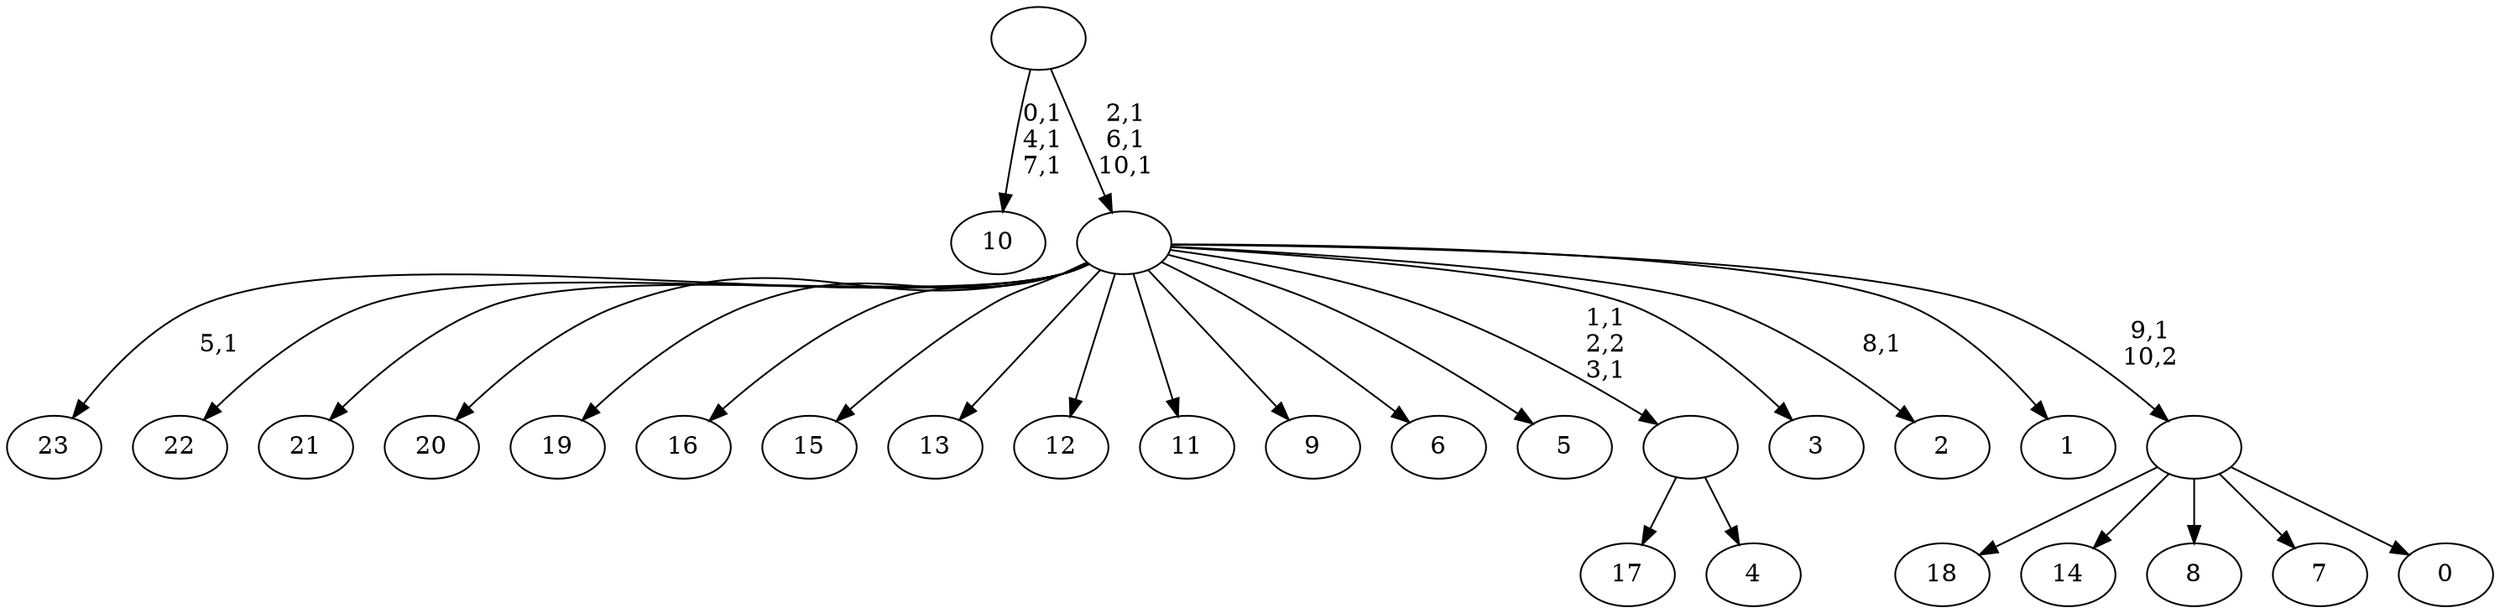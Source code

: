 digraph T {
	35 [label="23"]
	33 [label="22"]
	32 [label="21"]
	31 [label="20"]
	30 [label="19"]
	29 [label="18"]
	28 [label="17"]
	27 [label="16"]
	26 [label="15"]
	25 [label="14"]
	24 [label="13"]
	23 [label="12"]
	22 [label="11"]
	21 [label="10"]
	17 [label="9"]
	16 [label="8"]
	15 [label="7"]
	14 [label="6"]
	13 [label="5"]
	12 [label="4"]
	11 [label=""]
	9 [label="3"]
	8 [label="2"]
	6 [label="1"]
	5 [label="0"]
	4 [label=""]
	3 [label=""]
	0 [label=""]
	11 -> 28 [label=""]
	11 -> 12 [label=""]
	4 -> 29 [label=""]
	4 -> 25 [label=""]
	4 -> 16 [label=""]
	4 -> 15 [label=""]
	4 -> 5 [label=""]
	3 -> 8 [label="8,1"]
	3 -> 11 [label="1,1\n2,2\n3,1"]
	3 -> 35 [label="5,1"]
	3 -> 33 [label=""]
	3 -> 32 [label=""]
	3 -> 31 [label=""]
	3 -> 30 [label=""]
	3 -> 27 [label=""]
	3 -> 26 [label=""]
	3 -> 24 [label=""]
	3 -> 23 [label=""]
	3 -> 22 [label=""]
	3 -> 17 [label=""]
	3 -> 14 [label=""]
	3 -> 13 [label=""]
	3 -> 9 [label=""]
	3 -> 6 [label=""]
	3 -> 4 [label="9,1\n10,2"]
	0 -> 3 [label="2,1\n6,1\n10,1"]
	0 -> 21 [label="0,1\n4,1\n7,1"]
}
